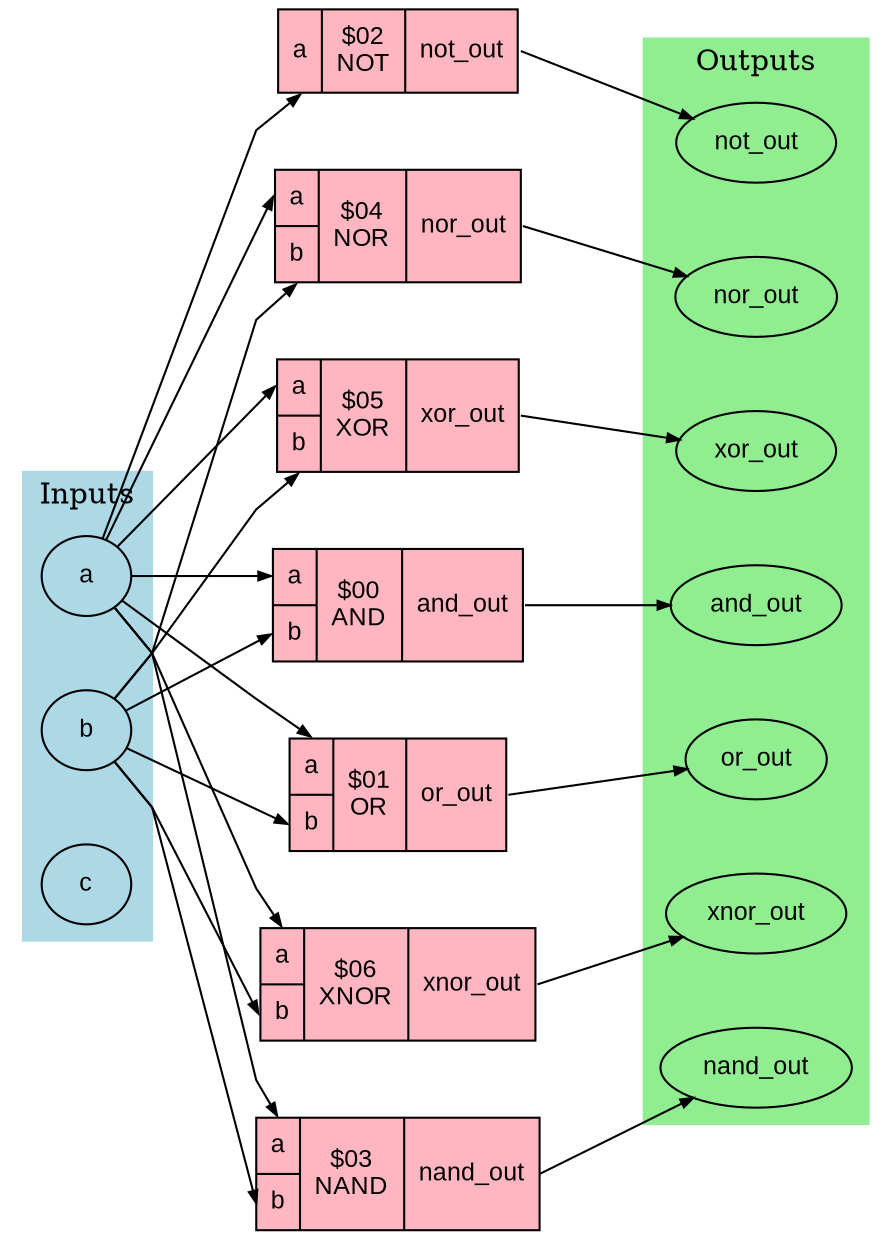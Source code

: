 digraph gates_demo {
	graph [concentrate=false dpi=300 nodesep=0.5 ordering=out rankdir=LR ranksep=0.8 splines=polyline]
	node [fillcolor=white fontname=Arial fontsize=12 height=0.4 margin=0.1 penwidth=1.0 shape=record style=filled width=0.6]
	edge [arrowhead=normal arrowsize=0.6 fontname=Arial fontsize=10 penwidth=1.0]
	a [label=a fillcolor=lightblue shape=ellipse style=filled]
	b [label=b fillcolor=lightblue shape=ellipse style=filled]
	c [label=c fillcolor=lightblue shape=ellipse style=filled]
	and_out [label=and_out fillcolor=lightgreen shape=ellipse style=filled]
	or_out [label=or_out fillcolor=lightgreen shape=ellipse style=filled]
	not_out [label=not_out fillcolor=lightgreen shape=ellipse style=filled]
	nand_out [label=nand_out fillcolor=lightgreen shape=ellipse style=filled]
	nor_out [label=nor_out fillcolor=lightgreen shape=ellipse style=filled]
	xor_out [label=xor_out fillcolor=lightgreen shape=ellipse style=filled]
	xnor_out [label=xnor_out fillcolor=lightgreen shape=ellipse style=filled]
	and_and1 [label="{{<a> a|<b> b}|{$00\nAND}|<and_out> and_out}" fillcolor=lightpink shape=record style=filled]
	a -> and_and1:a
	b -> and_and1:b
	and_and1:and_out -> and_out
	or_or1 [label="{{<a> a|<b> b}|{$01\nOR}|<or_out> or_out}" fillcolor=lightpink shape=record style=filled]
	a -> or_or1:a
	b -> or_or1:b
	or_or1:or_out -> or_out
	not_not1 [label="{{<a> a}|{$02\nNOT}|<not_out> not_out}" fillcolor=lightpink shape=record style=filled]
	a -> not_not1:a
	not_not1:not_out -> not_out
	nand_nand1 [label="{{<a> a|<b> b}|{$03\nNAND}|<nand_out> nand_out}" fillcolor=lightpink shape=record style=filled]
	a -> nand_nand1:a
	b -> nand_nand1:b
	nand_nand1:nand_out -> nand_out
	nor_nor1 [label="{{<a> a|<b> b}|{$04\nNOR}|<nor_out> nor_out}" fillcolor=lightpink shape=record style=filled]
	a -> nor_nor1:a
	b -> nor_nor1:b
	nor_nor1:nor_out -> nor_out
	xor_xor1 [label="{{<a> a|<b> b}|{$05\nXOR}|<xor_out> xor_out}" fillcolor=lightpink shape=record style=filled]
	a -> xor_xor1:a
	b -> xor_xor1:b
	xor_xor1:xor_out -> xor_out
	xnor_xnor1 [label="{{<a> a|<b> b}|{$06\nXNOR}|<xnor_out> xnor_out}" fillcolor=lightpink shape=record style=filled]
	a -> xnor_xnor1:a
	b -> xnor_xnor1:b
	xnor_xnor1:xnor_out -> xnor_out
	subgraph cluster_inputs {
		color=lightblue label=Inputs rank=source style=filled
		a
		b
		c
	}
	subgraph cluster_outputs {
		color=lightgreen label=Outputs rank=sink style=filled
		and_out
		or_out
		not_out
		nand_out
		nor_out
		xor_out
		xnor_out
	}
}
